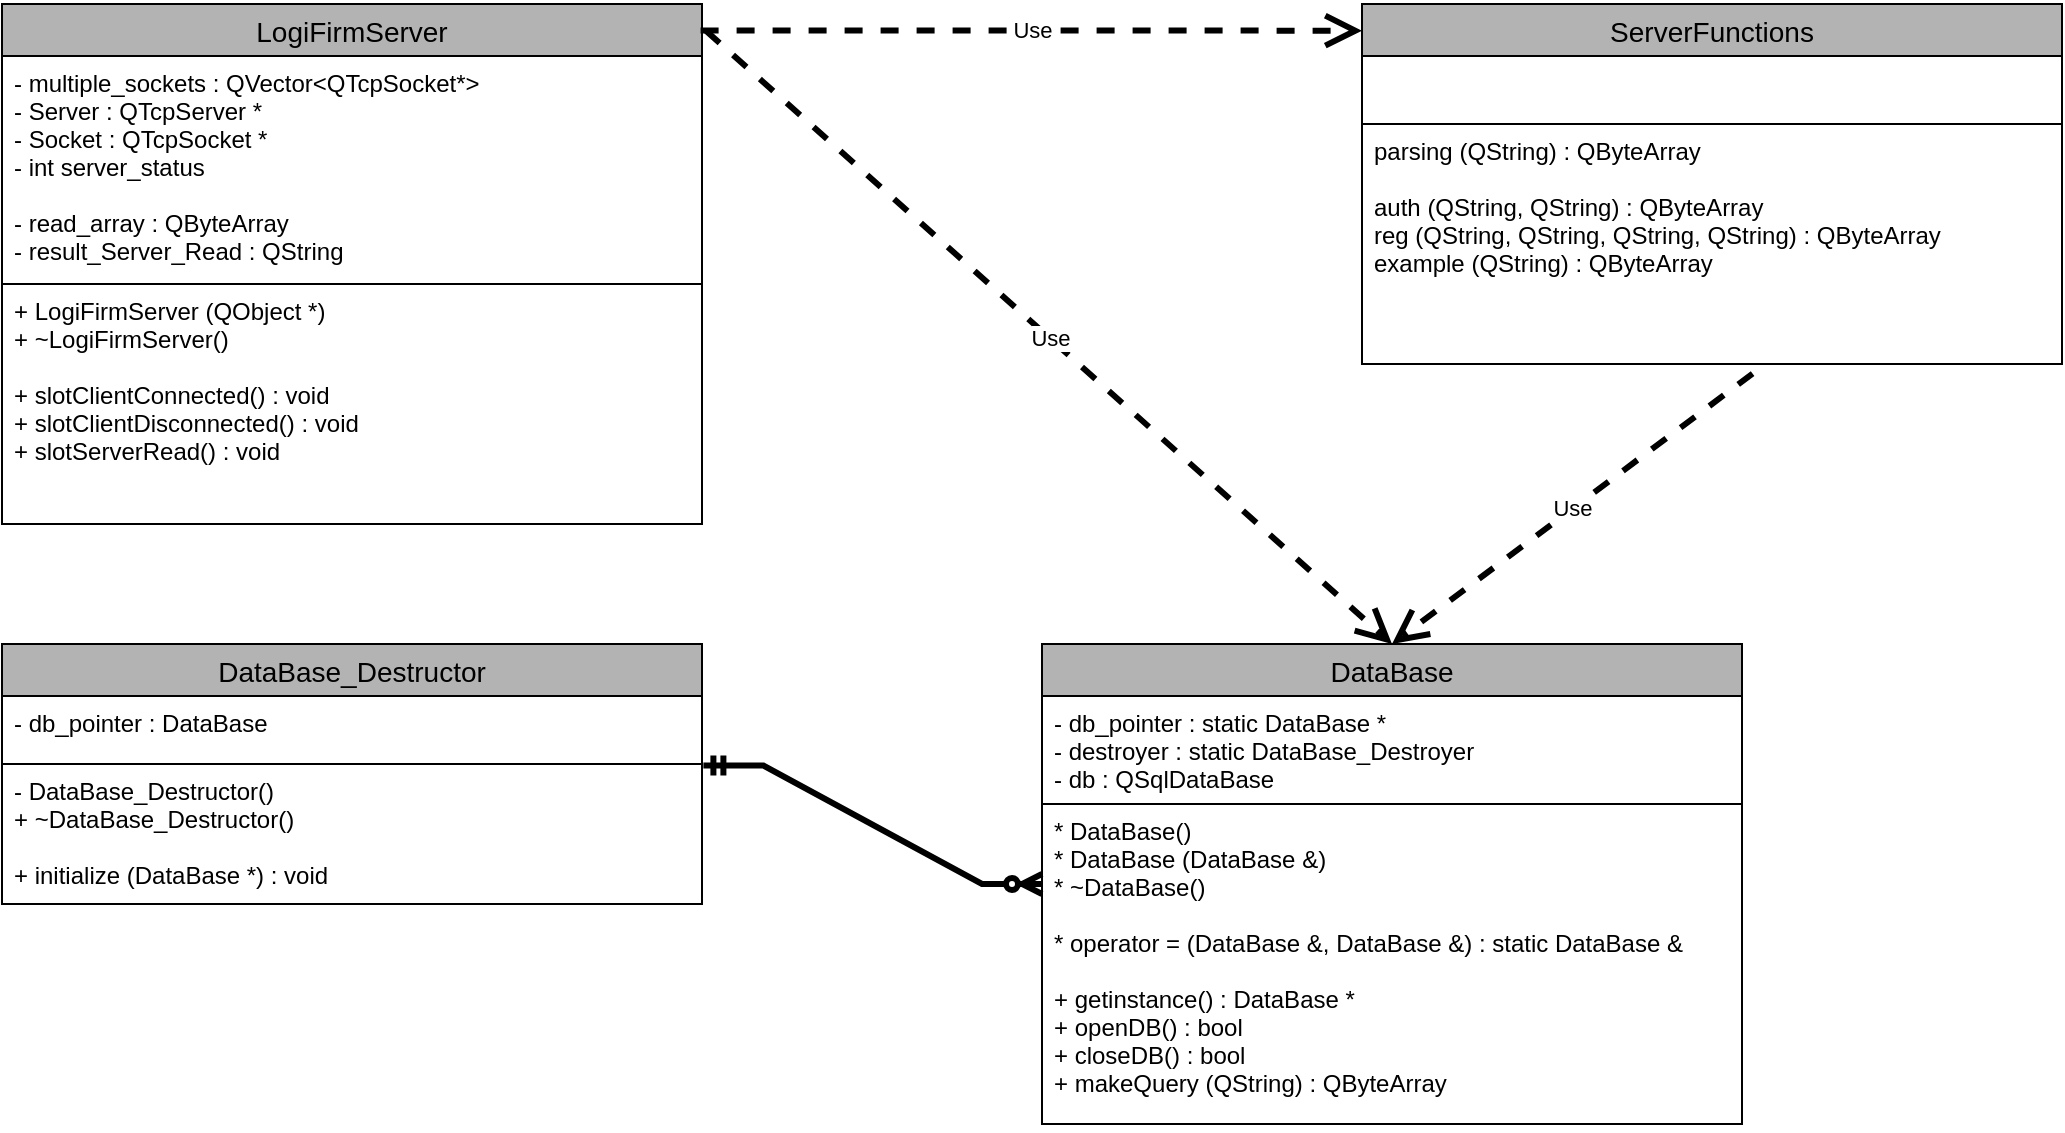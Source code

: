 <mxfile version="16.5.1" type="device"><diagram id="PxtXRG5A_1VMhH_i4vst" name="Страница 1"><mxGraphModel dx="1315" dy="649" grid="1" gridSize="10" guides="1" tooltips="1" connect="1" arrows="1" fold="1" page="1" pageScale="1" pageWidth="827" pageHeight="1169" math="0" shadow="0"><root><mxCell id="0"/><mxCell id="1" parent="0"/><mxCell id="KUyfaASarCx29lTFwVHO-20" value="LogiFirmServer" style="swimlane;fontStyle=0;childLayout=stackLayout;horizontal=1;startSize=26;horizontalStack=0;resizeParent=1;resizeParentMax=0;resizeLast=0;collapsible=1;marginBottom=0;align=center;fontSize=14;labelBackgroundColor=#B3B3B3;fillColor=#B3B3B3;" vertex="1" parent="1"><mxGeometry x="80" y="160" width="350" height="260" as="geometry"/></mxCell><mxCell id="KUyfaASarCx29lTFwVHO-21" value="- multiple_sockets : QVector&lt;QTcpSocket*&gt;&#10;- Server : QTcpServer *&#10;- Socket : QTcpSocket *&#10;- int server_status&#10;&#10;- read_array : QByteArray&#10;- result_Server_Read : QString" style="text;strokeColor=none;fillColor=none;spacingLeft=4;spacingRight=4;overflow=hidden;rotatable=0;points=[[0,0.5],[1,0.5]];portConstraint=eastwest;fontSize=12;labelBackgroundColor=none;" vertex="1" parent="KUyfaASarCx29lTFwVHO-20"><mxGeometry y="26" width="350" height="114" as="geometry"/></mxCell><mxCell id="KUyfaASarCx29lTFwVHO-22" value="+ LogiFirmServer (QObject *) &#10;+ ~LogiFirmServer()&#10;&#10;+ slotClientConnected() : void&#10;+ slotClientDisconnected() : void&#10;+ slotServerRead() : void" style="text;strokeColor=default;fillColor=none;spacingLeft=4;spacingRight=4;overflow=hidden;rotatable=0;points=[[0,0.5],[1,0.5]];portConstraint=eastwest;fontSize=12;labelBackgroundColor=none;" vertex="1" parent="KUyfaASarCx29lTFwVHO-20"><mxGeometry y="140" width="350" height="120" as="geometry"/></mxCell><mxCell id="KUyfaASarCx29lTFwVHO-24" value="ServerFunctions" style="swimlane;fontStyle=0;childLayout=stackLayout;horizontal=1;startSize=26;horizontalStack=0;resizeParent=1;resizeParentMax=0;resizeLast=0;collapsible=1;marginBottom=0;align=center;fontSize=14;labelBackgroundColor=#B3B3B3;fillColor=#B3B3B3;" vertex="1" parent="1"><mxGeometry x="760" y="160" width="350" height="180" as="geometry"/></mxCell><mxCell id="KUyfaASarCx29lTFwVHO-25" value=" " style="text;strokeColor=none;fillColor=none;spacingLeft=4;spacingRight=4;overflow=hidden;rotatable=0;points=[[0,0.5],[1,0.5]];portConstraint=eastwest;fontSize=12;labelBackgroundColor=none;" vertex="1" parent="KUyfaASarCx29lTFwVHO-24"><mxGeometry y="26" width="350" height="34" as="geometry"/></mxCell><mxCell id="KUyfaASarCx29lTFwVHO-26" value="parsing (QString) : QByteArray&#10;&#10;auth (QString, QString) : QByteArray&#10;reg (QString, QString, QString, QString) : QByteArray&#10;example (QString) : QByteArray" style="text;strokeColor=default;fillColor=none;spacingLeft=4;spacingRight=4;overflow=hidden;rotatable=0;points=[[0,0.5],[1,0.5]];portConstraint=eastwest;fontSize=12;labelBackgroundColor=none;" vertex="1" parent="KUyfaASarCx29lTFwVHO-24"><mxGeometry y="60" width="350" height="120" as="geometry"/></mxCell><mxCell id="KUyfaASarCx29lTFwVHO-27" value="DataBase_Destructor" style="swimlane;fontStyle=0;childLayout=stackLayout;horizontal=1;startSize=26;horizontalStack=0;resizeParent=1;resizeParentMax=0;resizeLast=0;collapsible=1;marginBottom=0;align=center;fontSize=14;labelBackgroundColor=#B3B3B3;fillColor=#B3B3B3;" vertex="1" parent="1"><mxGeometry x="80" y="480" width="350" height="130" as="geometry"/></mxCell><mxCell id="KUyfaASarCx29lTFwVHO-28" value="- db_pointer : DataBase" style="text;strokeColor=none;fillColor=none;spacingLeft=4;spacingRight=4;overflow=hidden;rotatable=0;points=[[0,0.5],[1,0.5]];portConstraint=eastwest;fontSize=12;labelBackgroundColor=none;" vertex="1" parent="KUyfaASarCx29lTFwVHO-27"><mxGeometry y="26" width="350" height="34" as="geometry"/></mxCell><mxCell id="KUyfaASarCx29lTFwVHO-29" value="- DataBase_Destructor()&#10;+ ~DataBase_Destructor()&#10;&#10;+ initialize (DataBase *) : void" style="text;strokeColor=default;fillColor=none;spacingLeft=4;spacingRight=4;overflow=hidden;rotatable=0;points=[[0,0.5],[1,0.5]];portConstraint=eastwest;fontSize=12;labelBackgroundColor=none;" vertex="1" parent="KUyfaASarCx29lTFwVHO-27"><mxGeometry y="60" width="350" height="70" as="geometry"/></mxCell><mxCell id="KUyfaASarCx29lTFwVHO-30" value="DataBase" style="swimlane;fontStyle=0;childLayout=stackLayout;horizontal=1;startSize=26;horizontalStack=0;resizeParent=1;resizeParentMax=0;resizeLast=0;collapsible=1;marginBottom=0;align=center;fontSize=14;labelBackgroundColor=#B3B3B3;fillColor=#B3B3B3;" vertex="1" parent="1"><mxGeometry x="600" y="480" width="350" height="240" as="geometry"/></mxCell><mxCell id="KUyfaASarCx29lTFwVHO-31" value="- db_pointer : static DataBase *&#10;- destroyer : static DataBase_Destroyer&#10;- db : QSqlDataBase" style="text;strokeColor=none;fillColor=none;spacingLeft=4;spacingRight=4;overflow=hidden;rotatable=0;points=[[0,0.5],[1,0.5]];portConstraint=eastwest;fontSize=12;labelBackgroundColor=none;" vertex="1" parent="KUyfaASarCx29lTFwVHO-30"><mxGeometry y="26" width="350" height="54" as="geometry"/></mxCell><mxCell id="KUyfaASarCx29lTFwVHO-32" value="* DataBase()&#10;* DataBase (DataBase &amp;)&#10;* ~DataBase()&#10;&#10;* operator = (DataBase &amp;, DataBase &amp;) : static DataBase &amp;&#10;&#10;+ getinstance() : DataBase *&#10;+ openDB() : bool&#10;+ closeDB() : bool&#10;+ makeQuery (QString) : QByteArray" style="text;strokeColor=default;fillColor=none;spacingLeft=4;spacingRight=4;overflow=hidden;rotatable=0;points=[[0,0.5],[1,0.5]];portConstraint=eastwest;fontSize=12;labelBackgroundColor=none;" vertex="1" parent="KUyfaASarCx29lTFwVHO-30"><mxGeometry y="80" width="350" height="160" as="geometry"/></mxCell><mxCell id="KUyfaASarCx29lTFwVHO-33" value="Use" style="endArrow=open;endSize=12;dashed=1;html=1;rounded=0;strokeWidth=3;exitX=0.998;exitY=0.051;exitDx=0;exitDy=0;exitPerimeter=0;entryX=0;entryY=0.074;entryDx=0;entryDy=0;entryPerimeter=0;" edge="1" parent="1" source="KUyfaASarCx29lTFwVHO-20" target="KUyfaASarCx29lTFwVHO-24"><mxGeometry width="160" relative="1" as="geometry"><mxPoint x="830" y="430" as="sourcePoint"/><mxPoint x="990" y="430" as="targetPoint"/></mxGeometry></mxCell><mxCell id="KUyfaASarCx29lTFwVHO-34" value="Use" style="endArrow=open;endSize=12;dashed=1;html=1;rounded=0;strokeWidth=3;exitX=1.006;exitY=0.052;exitDx=0;exitDy=0;exitPerimeter=0;entryX=0.5;entryY=0;entryDx=0;entryDy=0;" edge="1" parent="1" source="KUyfaASarCx29lTFwVHO-20" target="KUyfaASarCx29lTFwVHO-30"><mxGeometry width="160" relative="1" as="geometry"><mxPoint x="580" y="430" as="sourcePoint"/><mxPoint x="740" y="430" as="targetPoint"/></mxGeometry></mxCell><mxCell id="KUyfaASarCx29lTFwVHO-35" value="Use" style="endArrow=open;endSize=12;dashed=1;html=1;rounded=0;strokeWidth=3;exitX=0.558;exitY=1.04;exitDx=0;exitDy=0;exitPerimeter=0;entryX=0.5;entryY=0;entryDx=0;entryDy=0;" edge="1" parent="1" source="KUyfaASarCx29lTFwVHO-26" target="KUyfaASarCx29lTFwVHO-30"><mxGeometry width="160" relative="1" as="geometry"><mxPoint x="580" y="430" as="sourcePoint"/><mxPoint x="740" y="430" as="targetPoint"/></mxGeometry></mxCell><mxCell id="KUyfaASarCx29lTFwVHO-36" value="" style="edgeStyle=entityRelationEdgeStyle;fontSize=12;html=1;endArrow=ERzeroToMany;startArrow=ERmandOne;rounded=0;strokeWidth=3;exitX=1.002;exitY=0.011;exitDx=0;exitDy=0;exitPerimeter=0;" edge="1" parent="1" source="KUyfaASarCx29lTFwVHO-29" target="KUyfaASarCx29lTFwVHO-30"><mxGeometry width="100" height="100" relative="1" as="geometry"><mxPoint x="610" y="480" as="sourcePoint"/><mxPoint x="710" y="380" as="targetPoint"/></mxGeometry></mxCell></root></mxGraphModel></diagram></mxfile>